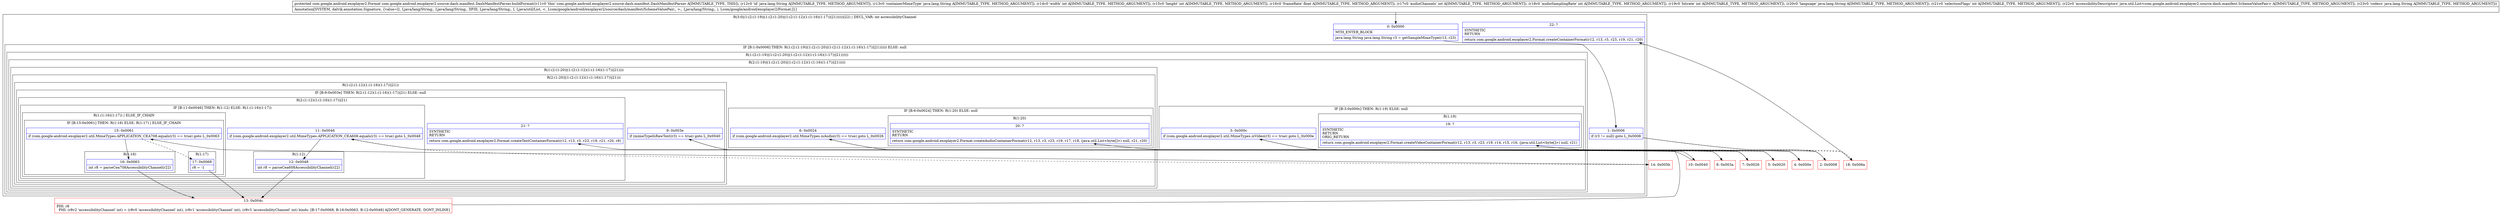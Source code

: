 digraph "CFG forcom.google.android.exoplayer2.source.dash.manifest.DashManifestParser.buildFormat(Ljava\/lang\/String;Ljava\/lang\/String;IIFIIILjava\/lang\/String;ILjava\/util\/List;Ljava\/lang\/String;)Lcom\/google\/android\/exoplayer2\/Format;" {
subgraph cluster_Region_1234916263 {
label = "R(3:0|(1:(2:(1:19)|(1:(2:(1:20)|(1:(2:(1:12)(1:(1:16)(1:17))|21))))))|22) | DECL_VAR: int accessibilityChannel\l";
node [shape=record,color=blue];
Node_0 [shape=record,label="{0\:\ 0x0000|MTH_ENTER_BLOCK\l|java.lang.String java.lang.String r3 = getSampleMimeType(r13, r23)\l}"];
subgraph cluster_IfRegion_432321915 {
label = "IF [B:1:0x0006] THEN: R(1:(2:(1:19)|(1:(2:(1:20)|(1:(2:(1:12)(1:(1:16)(1:17))|21)))))) ELSE: null";
node [shape=record,color=blue];
Node_1 [shape=record,label="{1\:\ 0x0006|if (r3 != null) goto L_0x0008\l}"];
subgraph cluster_Region_1753991328 {
label = "R(1:(2:(1:19)|(1:(2:(1:20)|(1:(2:(1:12)(1:(1:16)(1:17))|21))))))";
node [shape=record,color=blue];
subgraph cluster_Region_1923463737 {
label = "R(2:(1:19)|(1:(2:(1:20)|(1:(2:(1:12)(1:(1:16)(1:17))|21)))))";
node [shape=record,color=blue];
subgraph cluster_IfRegion_942485385 {
label = "IF [B:3:0x000c] THEN: R(1:19) ELSE: null";
node [shape=record,color=blue];
Node_3 [shape=record,label="{3\:\ 0x000c|if (com.google.android.exoplayer2.util.MimeTypes.isVideo(r3) == true) goto L_0x000e\l}"];
subgraph cluster_Region_1639776189 {
label = "R(1:19)";
node [shape=record,color=blue];
Node_19 [shape=record,label="{19\:\ ?|SYNTHETIC\lRETURN\lORIG_RETURN\l|return com.google.android.exoplayer2.Format.createVideoContainerFormat(r12, r13, r3, r23, r19, r14, r15, r16, (java.util.List\<byte[]\>) null, r21)\l}"];
}
}
subgraph cluster_Region_921451749 {
label = "R(1:(2:(1:20)|(1:(2:(1:12)(1:(1:16)(1:17))|21))))";
node [shape=record,color=blue];
subgraph cluster_Region_846034825 {
label = "R(2:(1:20)|(1:(2:(1:12)(1:(1:16)(1:17))|21)))";
node [shape=record,color=blue];
subgraph cluster_IfRegion_1915330118 {
label = "IF [B:6:0x0024] THEN: R(1:20) ELSE: null";
node [shape=record,color=blue];
Node_6 [shape=record,label="{6\:\ 0x0024|if (com.google.android.exoplayer2.util.MimeTypes.isAudio(r3) == true) goto L_0x0026\l}"];
subgraph cluster_Region_1316651541 {
label = "R(1:20)";
node [shape=record,color=blue];
Node_20 [shape=record,label="{20\:\ ?|SYNTHETIC\lRETURN\l|return com.google.android.exoplayer2.Format.createAudioContainerFormat(r12, r13, r3, r23, r19, r17, r18, (java.util.List\<byte[]\>) null, r21, r20)\l}"];
}
}
subgraph cluster_Region_68511660 {
label = "R(1:(2:(1:12)(1:(1:16)(1:17))|21))";
node [shape=record,color=blue];
subgraph cluster_IfRegion_536522036 {
label = "IF [B:9:0x003e] THEN: R(2:(1:12)(1:(1:16)(1:17))|21) ELSE: null";
node [shape=record,color=blue];
Node_9 [shape=record,label="{9\:\ 0x003e|if (mimeTypeIsRawText(r3) == true) goto L_0x0040\l}"];
subgraph cluster_Region_1026087546 {
label = "R(2:(1:12)(1:(1:16)(1:17))|21)";
node [shape=record,color=blue];
subgraph cluster_IfRegion_423491681 {
label = "IF [B:11:0x0046] THEN: R(1:12) ELSE: R(1:(1:16)(1:17))";
node [shape=record,color=blue];
Node_11 [shape=record,label="{11\:\ 0x0046|if (com.google.android.exoplayer2.util.MimeTypes.APPLICATION_CEA608.equals(r3) == true) goto L_0x0048\l}"];
subgraph cluster_Region_1656160486 {
label = "R(1:12)";
node [shape=record,color=blue];
Node_12 [shape=record,label="{12\:\ 0x0048|int r8 = parseCea608AccessibilityChannel(r22)\l}"];
}
subgraph cluster_Region_1530814821 {
label = "R(1:(1:16)(1:17)) | ELSE_IF_CHAIN\l";
node [shape=record,color=blue];
subgraph cluster_IfRegion_660119214 {
label = "IF [B:15:0x0061] THEN: R(1:16) ELSE: R(1:17) | ELSE_IF_CHAIN\l";
node [shape=record,color=blue];
Node_15 [shape=record,label="{15\:\ 0x0061|if (com.google.android.exoplayer2.util.MimeTypes.APPLICATION_CEA708.equals(r3) == true) goto L_0x0063\l}"];
subgraph cluster_Region_33117081 {
label = "R(1:16)";
node [shape=record,color=blue];
Node_16 [shape=record,label="{16\:\ 0x0063|int r8 = parseCea708AccessibilityChannel(r22)\l}"];
}
subgraph cluster_Region_2003911654 {
label = "R(1:17)";
node [shape=record,color=blue];
Node_17 [shape=record,label="{17\:\ 0x0068|r8 = \-1\l}"];
}
}
}
}
Node_21 [shape=record,label="{21\:\ ?|SYNTHETIC\lRETURN\l|return com.google.android.exoplayer2.Format.createTextContainerFormat(r12, r13, r3, r23, r19, r21, r20, r8)\l}"];
}
}
}
}
}
}
}
}
Node_22 [shape=record,label="{22\:\ ?|SYNTHETIC\lRETURN\l|return com.google.android.exoplayer2.Format.createContainerFormat(r12, r13, r3, r23, r19, r21, r20)\l}"];
}
Node_2 [shape=record,color=red,label="{2\:\ 0x0008}"];
Node_4 [shape=record,color=red,label="{4\:\ 0x000e}"];
Node_5 [shape=record,color=red,label="{5\:\ 0x0020}"];
Node_7 [shape=record,color=red,label="{7\:\ 0x0026}"];
Node_8 [shape=record,color=red,label="{8\:\ 0x003a}"];
Node_10 [shape=record,color=red,label="{10\:\ 0x0040}"];
Node_13 [shape=record,color=red,label="{13\:\ 0x004c|PHI: r8 \l  PHI: (r8v2 'accessibilityChannel' int) = (r8v0 'accessibilityChannel' int), (r8v1 'accessibilityChannel' int), (r8v3 'accessibilityChannel' int) binds: [B:17:0x0068, B:16:0x0063, B:12:0x0048] A[DONT_GENERATE, DONT_INLINE]\l}"];
Node_14 [shape=record,color=red,label="{14\:\ 0x005b}"];
Node_18 [shape=record,color=red,label="{18\:\ 0x006a}"];
MethodNode[shape=record,label="{protected com.google.android.exoplayer2.Format com.google.android.exoplayer2.source.dash.manifest.DashManifestParser.buildFormat((r11v0 'this' com.google.android.exoplayer2.source.dash.manifest.DashManifestParser A[IMMUTABLE_TYPE, THIS]), (r12v0 'id' java.lang.String A[IMMUTABLE_TYPE, METHOD_ARGUMENT]), (r13v0 'containerMimeType' java.lang.String A[IMMUTABLE_TYPE, METHOD_ARGUMENT]), (r14v0 'width' int A[IMMUTABLE_TYPE, METHOD_ARGUMENT]), (r15v0 'height' int A[IMMUTABLE_TYPE, METHOD_ARGUMENT]), (r16v0 'frameRate' float A[IMMUTABLE_TYPE, METHOD_ARGUMENT]), (r17v0 'audioChannels' int A[IMMUTABLE_TYPE, METHOD_ARGUMENT]), (r18v0 'audioSamplingRate' int A[IMMUTABLE_TYPE, METHOD_ARGUMENT]), (r19v0 'bitrate' int A[IMMUTABLE_TYPE, METHOD_ARGUMENT]), (r20v0 'language' java.lang.String A[IMMUTABLE_TYPE, METHOD_ARGUMENT]), (r21v0 'selectionFlags' int A[IMMUTABLE_TYPE, METHOD_ARGUMENT]), (r22v0 'accessibilityDescriptors' java.util.List\<com.google.android.exoplayer2.source.dash.manifest.SchemeValuePair\> A[IMMUTABLE_TYPE, METHOD_ARGUMENT]), (r23v0 'codecs' java.lang.String A[IMMUTABLE_TYPE, METHOD_ARGUMENT]))  | Annotation[SYSTEM, dalvik.annotation.Signature, \{value=[(, Ljava\/lang\/String;, Ljava\/lang\/String;, IIFIII, Ljava\/lang\/String;, I, Ljava\/util\/List, \<, Lcom\/google\/android\/exoplayer2\/source\/dash\/manifest\/SchemeValuePair;, \>;, Ljava\/lang\/String;, ), Lcom\/google\/android\/exoplayer2\/Format;]\}]\l}"];
MethodNode -> Node_0;
Node_0 -> Node_1;
Node_1 -> Node_2;
Node_1 -> Node_18[style=dashed];
Node_3 -> Node_4;
Node_3 -> Node_5[style=dashed];
Node_6 -> Node_7;
Node_6 -> Node_8[style=dashed];
Node_9 -> Node_10;
Node_9 -> Node_18[style=dashed];
Node_11 -> Node_12;
Node_11 -> Node_14[style=dashed];
Node_12 -> Node_13;
Node_15 -> Node_16;
Node_15 -> Node_17[style=dashed];
Node_16 -> Node_13;
Node_17 -> Node_13;
Node_2 -> Node_3;
Node_4 -> Node_19;
Node_5 -> Node_6;
Node_7 -> Node_20;
Node_8 -> Node_9;
Node_10 -> Node_11;
Node_13 -> Node_21;
Node_14 -> Node_15;
Node_18 -> Node_22;
}

